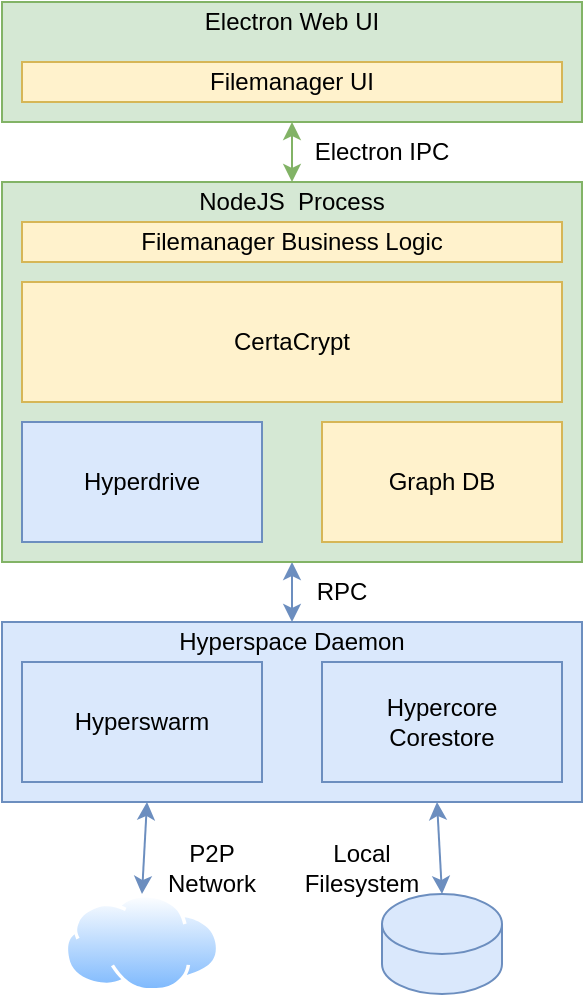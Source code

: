 <mxfile version="14.1.8" type="device"><diagram id="XXSPRkuIbbCf8rEo3VOl" name="Seite-1"><mxGraphModel dx="907" dy="807" grid="1" gridSize="10" guides="1" tooltips="1" connect="1" arrows="1" fold="1" page="1" pageScale="1" pageWidth="827" pageHeight="1169" math="0" shadow="0"><root><mxCell id="0"/><mxCell id="1" parent="0"/><mxCell id="qln3XIhgyiH5c2IEBdYX-16" style="edgeStyle=orthogonalEdgeStyle;rounded=0;orthogonalLoop=1;jettySize=auto;html=1;startArrow=classic;startFill=1;fillColor=#dae8fc;strokeColor=#6c8ebf;" edge="1" parent="1" source="qln3XIhgyiH5c2IEBdYX-14" target="qln3XIhgyiH5c2IEBdYX-1"><mxGeometry relative="1" as="geometry"/></mxCell><mxCell id="qln3XIhgyiH5c2IEBdYX-14" value="" style="rounded=0;whiteSpace=wrap;html=1;fillColor=#d5e8d4;strokeColor=#82b366;" vertex="1" parent="1"><mxGeometry x="80" y="180" width="290" height="190" as="geometry"/></mxCell><mxCell id="qln3XIhgyiH5c2IEBdYX-7" style="rounded=0;orthogonalLoop=1;jettySize=auto;html=1;fillColor=#dae8fc;strokeColor=#6c8ebf;startArrow=classic;startFill=1;entryX=0.5;entryY=0;entryDx=0;entryDy=0;exitX=0.25;exitY=1;exitDx=0;exitDy=0;" edge="1" parent="1" source="qln3XIhgyiH5c2IEBdYX-1" target="qln3XIhgyiH5c2IEBdYX-6"><mxGeometry relative="1" as="geometry"><mxPoint x="225" y="540" as="targetPoint"/></mxGeometry></mxCell><mxCell id="qln3XIhgyiH5c2IEBdYX-28" style="edgeStyle=none;rounded=0;orthogonalLoop=1;jettySize=auto;html=1;entryX=0.5;entryY=0;entryDx=0;entryDy=0;entryPerimeter=0;startArrow=classic;startFill=1;exitX=0.75;exitY=1;exitDx=0;exitDy=0;fillColor=#dae8fc;strokeColor=#6c8ebf;" edge="1" parent="1" source="qln3XIhgyiH5c2IEBdYX-1" target="qln3XIhgyiH5c2IEBdYX-27"><mxGeometry relative="1" as="geometry"/></mxCell><mxCell id="qln3XIhgyiH5c2IEBdYX-1" value="" style="rounded=0;whiteSpace=wrap;html=1;fillColor=#dae8fc;strokeColor=#6c8ebf;" vertex="1" parent="1"><mxGeometry x="80" y="400" width="290" height="90" as="geometry"/></mxCell><mxCell id="qln3XIhgyiH5c2IEBdYX-2" value="Hyperspace Daemon" style="text;html=1;strokeColor=none;fillColor=none;align=center;verticalAlign=middle;whiteSpace=wrap;rounded=0;" vertex="1" parent="1"><mxGeometry x="80" y="400" width="290" height="20" as="geometry"/></mxCell><mxCell id="qln3XIhgyiH5c2IEBdYX-3" value="Hyperswarm" style="rounded=0;whiteSpace=wrap;html=1;fillColor=#dae8fc;strokeColor=#6c8ebf;" vertex="1" parent="1"><mxGeometry x="90" y="420" width="120" height="60" as="geometry"/></mxCell><mxCell id="qln3XIhgyiH5c2IEBdYX-4" value="Hypercore&lt;br&gt;Corestore" style="rounded=0;whiteSpace=wrap;html=1;fillColor=#dae8fc;strokeColor=#6c8ebf;" vertex="1" parent="1"><mxGeometry x="240" y="420" width="120" height="60" as="geometry"/></mxCell><mxCell id="qln3XIhgyiH5c2IEBdYX-6" value="" style="aspect=fixed;perimeter=ellipsePerimeter;html=1;align=center;shadow=0;dashed=0;spacingTop=3;image;image=img/lib/active_directory/internet_cloud.svg;" vertex="1" parent="1"><mxGeometry x="111.25" y="536" width="77.5" height="48.83" as="geometry"/></mxCell><mxCell id="qln3XIhgyiH5c2IEBdYX-8" value="P2P Network" style="text;html=1;strokeColor=none;fillColor=none;align=center;verticalAlign=middle;whiteSpace=wrap;rounded=0;" vertex="1" parent="1"><mxGeometry x="150" y="506" width="70" height="34" as="geometry"/></mxCell><mxCell id="qln3XIhgyiH5c2IEBdYX-10" value="Hyperdrive" style="rounded=0;whiteSpace=wrap;html=1;fillColor=#dae8fc;strokeColor=#6c8ebf;" vertex="1" parent="1"><mxGeometry x="90" y="300" width="120" height="60" as="geometry"/></mxCell><mxCell id="qln3XIhgyiH5c2IEBdYX-11" value="Graph DB" style="rounded=0;whiteSpace=wrap;html=1;fillColor=#fff2cc;strokeColor=#d6b656;" vertex="1" parent="1"><mxGeometry x="240" y="300" width="120" height="60" as="geometry"/></mxCell><mxCell id="qln3XIhgyiH5c2IEBdYX-12" value="CertaCrypt" style="rounded=0;whiteSpace=wrap;html=1;fillColor=#fff2cc;strokeColor=#d6b656;" vertex="1" parent="1"><mxGeometry x="90" y="230" width="270" height="60" as="geometry"/></mxCell><mxCell id="qln3XIhgyiH5c2IEBdYX-15" value="NodeJS&amp;nbsp; Process" style="text;html=1;strokeColor=none;fillColor=none;align=center;verticalAlign=middle;whiteSpace=wrap;rounded=0;" vertex="1" parent="1"><mxGeometry x="80" y="180" width="290" height="20" as="geometry"/></mxCell><mxCell id="qln3XIhgyiH5c2IEBdYX-17" value="RPC" style="text;html=1;strokeColor=none;fillColor=none;align=center;verticalAlign=middle;whiteSpace=wrap;rounded=0;" vertex="1" parent="1"><mxGeometry x="230" y="370" width="40" height="30" as="geometry"/></mxCell><mxCell id="qln3XIhgyiH5c2IEBdYX-20" value="Filemanager Business Logic" style="rounded=0;whiteSpace=wrap;html=1;fillColor=#fff2cc;strokeColor=#d6b656;" vertex="1" parent="1"><mxGeometry x="90" y="200" width="270" height="20" as="geometry"/></mxCell><mxCell id="qln3XIhgyiH5c2IEBdYX-24" style="edgeStyle=orthogonalEdgeStyle;rounded=0;orthogonalLoop=1;jettySize=auto;html=1;entryX=0.5;entryY=0;entryDx=0;entryDy=0;startArrow=classic;startFill=1;fillColor=#d5e8d4;strokeColor=#82b366;" edge="1" parent="1" source="qln3XIhgyiH5c2IEBdYX-21" target="qln3XIhgyiH5c2IEBdYX-15"><mxGeometry relative="1" as="geometry"/></mxCell><mxCell id="qln3XIhgyiH5c2IEBdYX-21" value="" style="rounded=0;whiteSpace=wrap;html=1;fillColor=#d5e8d4;strokeColor=#82b366;" vertex="1" parent="1"><mxGeometry x="80" y="90" width="290" height="60" as="geometry"/></mxCell><mxCell id="qln3XIhgyiH5c2IEBdYX-22" value="Electron Web UI" style="text;html=1;strokeColor=none;fillColor=none;align=center;verticalAlign=middle;whiteSpace=wrap;rounded=0;" vertex="1" parent="1"><mxGeometry x="80" y="90" width="290" height="20" as="geometry"/></mxCell><mxCell id="qln3XIhgyiH5c2IEBdYX-23" value="Filemanager UI" style="rounded=0;whiteSpace=wrap;html=1;fillColor=#fff2cc;strokeColor=#d6b656;" vertex="1" parent="1"><mxGeometry x="90" y="120" width="270" height="20" as="geometry"/></mxCell><mxCell id="qln3XIhgyiH5c2IEBdYX-25" value="Electron IPC" style="text;html=1;strokeColor=none;fillColor=none;align=center;verticalAlign=middle;whiteSpace=wrap;rounded=0;" vertex="1" parent="1"><mxGeometry x="230" y="150" width="80" height="30" as="geometry"/></mxCell><mxCell id="qln3XIhgyiH5c2IEBdYX-27" value="" style="shape=cylinder3;whiteSpace=wrap;html=1;boundedLbl=1;backgroundOutline=1;size=15;fillColor=#dae8fc;strokeColor=#6c8ebf;" vertex="1" parent="1"><mxGeometry x="270" y="536" width="60" height="50" as="geometry"/></mxCell><mxCell id="qln3XIhgyiH5c2IEBdYX-29" value="Local&lt;br&gt;Filesystem" style="text;html=1;strokeColor=none;fillColor=none;align=center;verticalAlign=middle;whiteSpace=wrap;rounded=0;" vertex="1" parent="1"><mxGeometry x="230" y="506" width="60" height="34" as="geometry"/></mxCell></root></mxGraphModel></diagram></mxfile>
